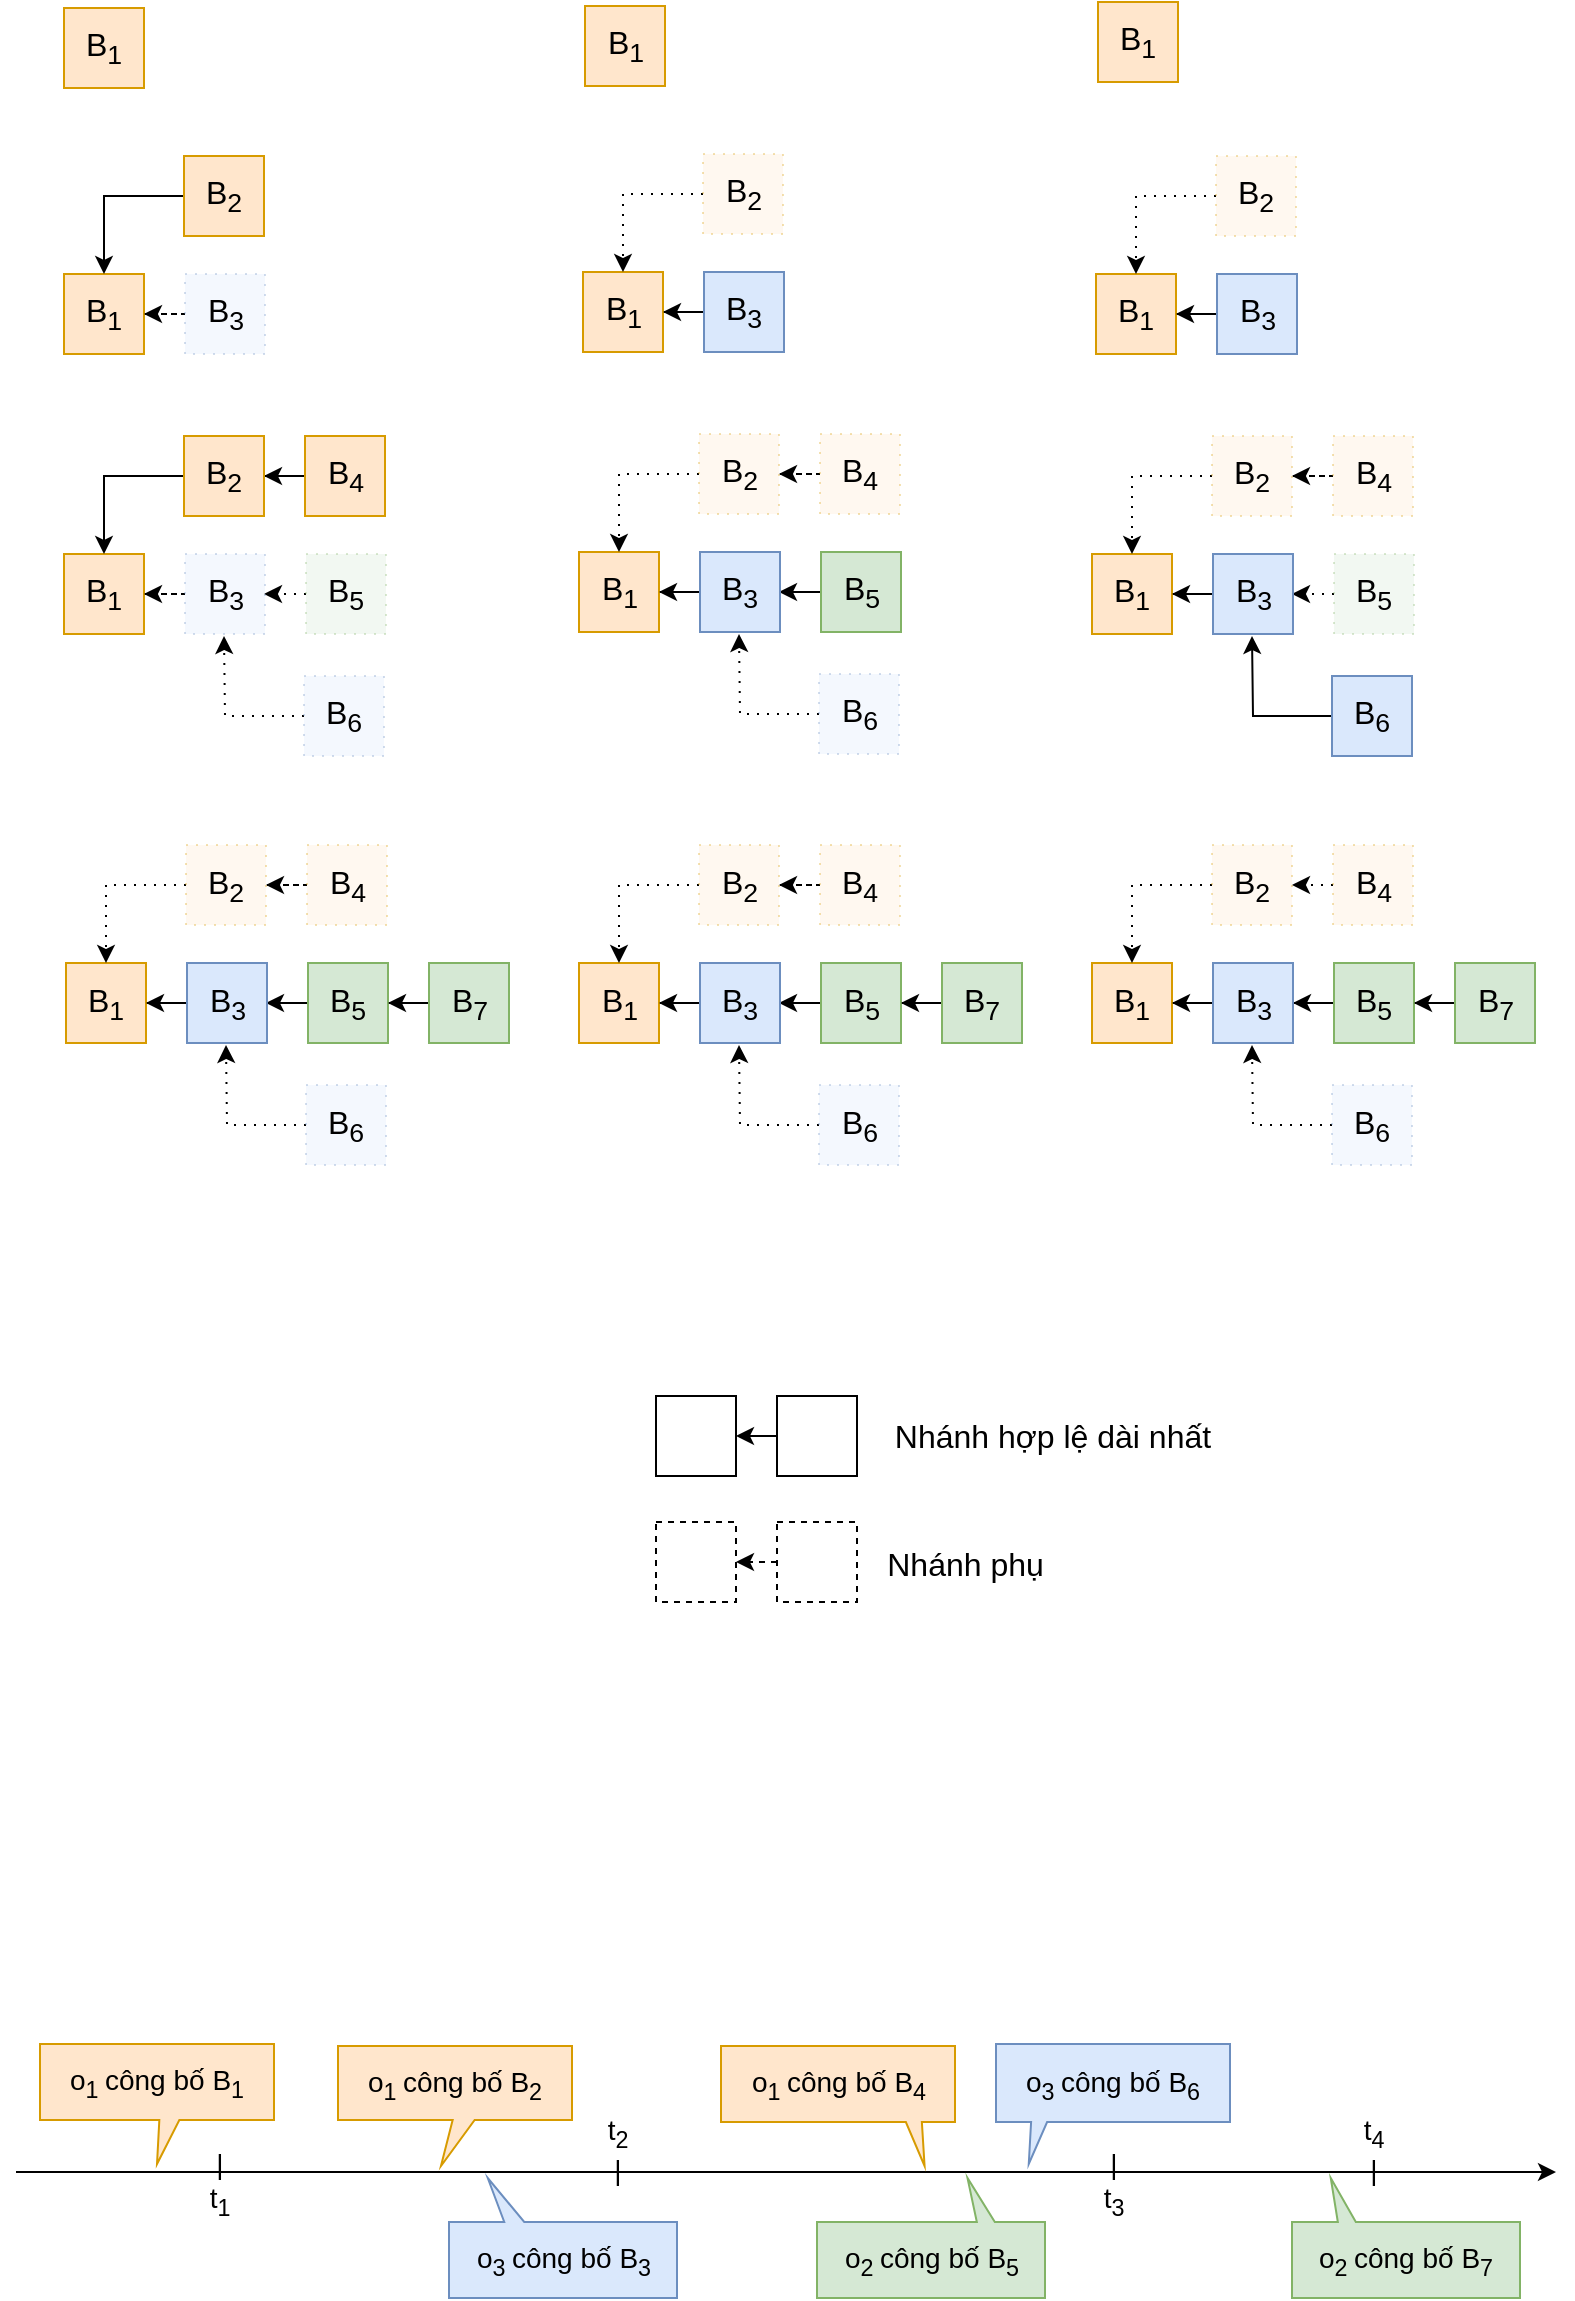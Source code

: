 <mxfile version="10.7.7" type="device"><diagram id="60pgcq1OhIvK2iMoYL3o" name="Page-1"><mxGraphModel dx="1680" dy="1042" grid="1" gridSize="10" guides="1" tooltips="1" connect="1" arrows="1" fold="1" page="1" pageScale="1" pageWidth="850" pageHeight="1100" math="0" shadow="0"><root><mxCell id="0"/><mxCell id="1" parent="0"/><mxCell id="Q00R8BkF4yOuJ2Dg_EBp-98" value="B&lt;sub&gt;1&lt;/sub&gt;" style="rounded=0;whiteSpace=wrap;html=1;fontSize=16;fillColor=#ffe6cc;strokeColor=#d79b00;" parent="1" vertex="1"><mxGeometry x="94" y="118" width="40" height="40" as="geometry"/></mxCell><mxCell id="Q00R8BkF4yOuJ2Dg_EBp-124" value="B&lt;sub&gt;1&lt;/sub&gt;" style="rounded=0;whiteSpace=wrap;html=1;fontSize=16;fillColor=#ffe6cc;strokeColor=#d79b00;" parent="1" vertex="1"><mxGeometry x="354.5" y="117" width="40" height="40" as="geometry"/></mxCell><mxCell id="Q00R8BkF4yOuJ2Dg_EBp-150" value="B&lt;sub&gt;1&lt;/sub&gt;" style="rounded=0;whiteSpace=wrap;html=1;fontSize=16;fillColor=#ffe6cc;strokeColor=#d79b00;" parent="1" vertex="1"><mxGeometry x="611" y="115" width="40" height="40" as="geometry"/></mxCell><mxCell id="Q00R8BkF4yOuJ2Dg_EBp-163" value="B&lt;sub&gt;1&lt;/sub&gt;" style="rounded=0;whiteSpace=wrap;html=1;fontSize=16;fillColor=#ffe6cc;strokeColor=#d79b00;" parent="1" vertex="1"><mxGeometry x="94" y="251" width="40" height="40" as="geometry"/></mxCell><mxCell id="Q00R8BkF4yOuJ2Dg_EBp-164" style="edgeStyle=orthogonalEdgeStyle;rounded=0;orthogonalLoop=1;jettySize=auto;html=1;entryX=0.5;entryY=0;entryDx=0;entryDy=0;fontSize=16;" parent="1" source="Q00R8BkF4yOuJ2Dg_EBp-165" target="Q00R8BkF4yOuJ2Dg_EBp-163" edge="1"><mxGeometry relative="1" as="geometry"/></mxCell><mxCell id="Q00R8BkF4yOuJ2Dg_EBp-165" value="B&lt;sub&gt;2&lt;/sub&gt;" style="rounded=0;whiteSpace=wrap;html=1;fontSize=16;strokeColor=#d79b00;fillColor=#ffe6cc;" parent="1" vertex="1"><mxGeometry x="154" y="192" width="40" height="40" as="geometry"/></mxCell><mxCell id="Q00R8BkF4yOuJ2Dg_EBp-166" style="edgeStyle=orthogonalEdgeStyle;rounded=0;orthogonalLoop=1;jettySize=auto;html=1;entryX=1;entryY=0.5;entryDx=0;entryDy=0;fontSize=16;dashed=1;dashPattern=1 4;" parent="1" source="Q00R8BkF4yOuJ2Dg_EBp-167" target="Q00R8BkF4yOuJ2Dg_EBp-163" edge="1"><mxGeometry relative="1" as="geometry"/></mxCell><mxCell id="Q00R8BkF4yOuJ2Dg_EBp-167" value="B&lt;sub&gt;3&lt;/sub&gt;" style="rounded=0;whiteSpace=wrap;html=1;fontSize=16;dashed=1;fillColor=#dae8fc;strokeColor=#6c8ebf;dashPattern=1 4;glass=0;comic=0;shadow=0;fillOpacity=100;opacity=30;" parent="1" vertex="1"><mxGeometry x="154.5" y="251" width="40" height="40" as="geometry"/></mxCell><mxCell id="Q00R8BkF4yOuJ2Dg_EBp-176" value="B&lt;sub&gt;1&lt;/sub&gt;" style="rounded=0;whiteSpace=wrap;html=1;fontSize=16;strokeColor=#d79b00;fillColor=#ffe6cc;" parent="1" vertex="1"><mxGeometry x="353.5" y="250" width="40" height="40" as="geometry"/></mxCell><mxCell id="Q00R8BkF4yOuJ2Dg_EBp-177" style="edgeStyle=orthogonalEdgeStyle;rounded=0;orthogonalLoop=1;jettySize=auto;html=1;entryX=0.5;entryY=0;entryDx=0;entryDy=0;fontSize=16;dashed=1;dashPattern=1 4;" parent="1" source="Q00R8BkF4yOuJ2Dg_EBp-178" target="Q00R8BkF4yOuJ2Dg_EBp-176" edge="1"><mxGeometry relative="1" as="geometry"/></mxCell><mxCell id="Q00R8BkF4yOuJ2Dg_EBp-178" value="B&lt;sub&gt;2&lt;/sub&gt;" style="rounded=0;whiteSpace=wrap;html=1;fontSize=16;dashed=1;fillColor=#ffe6cc;strokeColor=#d79b00;dashPattern=1 4;opacity=30;" parent="1" vertex="1"><mxGeometry x="413.5" y="191" width="40" height="40" as="geometry"/></mxCell><mxCell id="Q00R8BkF4yOuJ2Dg_EBp-179" style="edgeStyle=orthogonalEdgeStyle;rounded=0;orthogonalLoop=1;jettySize=auto;html=1;entryX=1;entryY=0.5;entryDx=0;entryDy=0;fontSize=16;" parent="1" source="Q00R8BkF4yOuJ2Dg_EBp-180" target="Q00R8BkF4yOuJ2Dg_EBp-176" edge="1"><mxGeometry relative="1" as="geometry"/></mxCell><mxCell id="Q00R8BkF4yOuJ2Dg_EBp-180" value="B&lt;sub&gt;3&lt;/sub&gt;" style="rounded=0;whiteSpace=wrap;html=1;fontSize=16;fillColor=#dae8fc;strokeColor=#6c8ebf;" parent="1" vertex="1"><mxGeometry x="414" y="250" width="40" height="40" as="geometry"/></mxCell><mxCell id="Q00R8BkF4yOuJ2Dg_EBp-189" value="B&lt;sub&gt;1&lt;/sub&gt;" style="rounded=0;whiteSpace=wrap;html=1;fontSize=16;strokeColor=#d79b00;fillColor=#ffe6cc;" parent="1" vertex="1"><mxGeometry x="610" y="251" width="40" height="40" as="geometry"/></mxCell><mxCell id="Q00R8BkF4yOuJ2Dg_EBp-190" style="edgeStyle=orthogonalEdgeStyle;rounded=0;orthogonalLoop=1;jettySize=auto;html=1;entryX=0.5;entryY=0;entryDx=0;entryDy=0;fontSize=16;dashed=1;dashPattern=1 4;" parent="1" source="Q00R8BkF4yOuJ2Dg_EBp-191" target="Q00R8BkF4yOuJ2Dg_EBp-189" edge="1"><mxGeometry relative="1" as="geometry"/></mxCell><mxCell id="Q00R8BkF4yOuJ2Dg_EBp-191" value="B&lt;sub&gt;2&lt;/sub&gt;" style="rounded=0;whiteSpace=wrap;html=1;fontSize=16;dashed=1;strokeColor=#d79b00;fillColor=#ffe6cc;dashPattern=1 4;opacity=30;" parent="1" vertex="1"><mxGeometry x="670" y="192" width="40" height="40" as="geometry"/></mxCell><mxCell id="Q00R8BkF4yOuJ2Dg_EBp-192" style="edgeStyle=orthogonalEdgeStyle;rounded=0;orthogonalLoop=1;jettySize=auto;html=1;entryX=1;entryY=0.5;entryDx=0;entryDy=0;fontSize=16;" parent="1" source="Q00R8BkF4yOuJ2Dg_EBp-193" target="Q00R8BkF4yOuJ2Dg_EBp-189" edge="1"><mxGeometry relative="1" as="geometry"/></mxCell><mxCell id="Q00R8BkF4yOuJ2Dg_EBp-193" value="B&lt;sub&gt;3&lt;/sub&gt;" style="rounded=0;whiteSpace=wrap;html=1;fontSize=16;strokeColor=#6c8ebf;fillColor=#dae8fc;" parent="1" vertex="1"><mxGeometry x="670.5" y="251" width="40" height="40" as="geometry"/></mxCell><mxCell id="Q00R8BkF4yOuJ2Dg_EBp-197" style="edgeStyle=orthogonalEdgeStyle;rounded=0;orthogonalLoop=1;jettySize=auto;html=1;entryX=1;entryY=0.5;entryDx=0;entryDy=0;fontSize=16;" parent="1" source="Q00R8BkF4yOuJ2Dg_EBp-198" target="Q00R8BkF4yOuJ2Dg_EBp-205" edge="1"><mxGeometry relative="1" as="geometry"/></mxCell><mxCell id="Q00R8BkF4yOuJ2Dg_EBp-198" value="B&lt;sub&gt;4&lt;/sub&gt;" style="rounded=0;whiteSpace=wrap;html=1;fontSize=16;strokeColor=#d79b00;fillColor=#ffe6cc;" parent="1" vertex="1"><mxGeometry x="214.5" y="332" width="40" height="40" as="geometry"/></mxCell><mxCell id="Q00R8BkF4yOuJ2Dg_EBp-199" style="edgeStyle=orthogonalEdgeStyle;rounded=0;orthogonalLoop=1;jettySize=auto;html=1;fontSize=16;dashed=1;dashPattern=1 4;" parent="1" source="Q00R8BkF4yOuJ2Dg_EBp-200" edge="1"><mxGeometry relative="1" as="geometry"><mxPoint x="194" y="411" as="targetPoint"/></mxGeometry></mxCell><mxCell id="Q00R8BkF4yOuJ2Dg_EBp-200" value="B&lt;sub&gt;5&lt;/sub&gt;" style="rounded=0;whiteSpace=wrap;html=1;fontSize=16;dashed=1;labelBackgroundColor=none;endArrow=classic;strokeColor=#82b366;fillColor=#d5e8d4;dashPattern=1 4;opacity=30;" parent="1" vertex="1"><mxGeometry x="215" y="391" width="40" height="40" as="geometry"/></mxCell><mxCell id="Q00R8BkF4yOuJ2Dg_EBp-201" style="edgeStyle=orthogonalEdgeStyle;rounded=0;orthogonalLoop=1;jettySize=auto;html=1;fontSize=16;dashed=1;dashPattern=1 4;" parent="1" source="Q00R8BkF4yOuJ2Dg_EBp-202" edge="1"><mxGeometry relative="1" as="geometry"><mxPoint x="174" y="432" as="targetPoint"/></mxGeometry></mxCell><mxCell id="Q00R8BkF4yOuJ2Dg_EBp-202" value="B&lt;sub&gt;6&lt;/sub&gt;" style="rounded=0;whiteSpace=wrap;html=1;fontSize=16;dashed=1;strokeColor=#6c8ebf;fillColor=#dae8fc;dashPattern=1 4;shadow=0;glass=0;opacity=30;" parent="1" vertex="1"><mxGeometry x="214" y="452" width="40" height="40" as="geometry"/></mxCell><mxCell id="Q00R8BkF4yOuJ2Dg_EBp-203" value="B&lt;sub&gt;1&lt;/sub&gt;" style="rounded=0;whiteSpace=wrap;html=1;fontSize=16;strokeColor=#d79b00;fillColor=#ffe6cc;" parent="1" vertex="1"><mxGeometry x="94" y="391" width="40" height="40" as="geometry"/></mxCell><mxCell id="Q00R8BkF4yOuJ2Dg_EBp-204" style="edgeStyle=orthogonalEdgeStyle;rounded=0;orthogonalLoop=1;jettySize=auto;html=1;entryX=0.5;entryY=0;entryDx=0;entryDy=0;fontSize=16;" parent="1" source="Q00R8BkF4yOuJ2Dg_EBp-205" target="Q00R8BkF4yOuJ2Dg_EBp-203" edge="1"><mxGeometry relative="1" as="geometry"/></mxCell><mxCell id="Q00R8BkF4yOuJ2Dg_EBp-205" value="B&lt;sub&gt;2&lt;/sub&gt;" style="rounded=0;whiteSpace=wrap;html=1;fontSize=16;strokeColor=#d79b00;fillColor=#ffe6cc;" parent="1" vertex="1"><mxGeometry x="154" y="332" width="40" height="40" as="geometry"/></mxCell><mxCell id="Q00R8BkF4yOuJ2Dg_EBp-206" style="edgeStyle=orthogonalEdgeStyle;rounded=0;orthogonalLoop=1;jettySize=auto;html=1;entryX=1;entryY=0.5;entryDx=0;entryDy=0;fontSize=16;dashed=1;dashPattern=1 4;" parent="1" source="Q00R8BkF4yOuJ2Dg_EBp-207" target="Q00R8BkF4yOuJ2Dg_EBp-203" edge="1"><mxGeometry relative="1" as="geometry"/></mxCell><mxCell id="Q00R8BkF4yOuJ2Dg_EBp-207" value="B&lt;sub&gt;3&lt;/sub&gt;" style="rounded=0;whiteSpace=wrap;html=1;fontSize=16;dashed=1;strokeColor=#6c8ebf;fillColor=#dae8fc;dashPattern=1 4;shadow=0;glass=0;opacity=30;" parent="1" vertex="1"><mxGeometry x="154.5" y="391" width="40" height="40" as="geometry"/></mxCell><mxCell id="Q00R8BkF4yOuJ2Dg_EBp-360" style="edgeStyle=orthogonalEdgeStyle;rounded=0;orthogonalLoop=1;jettySize=auto;html=1;entryX=1;entryY=0.5;entryDx=0;entryDy=0;dashed=1;fontSize=16;dashPattern=1 4;" parent="1" source="Q00R8BkF4yOuJ2Dg_EBp-211" target="Q00R8BkF4yOuJ2Dg_EBp-218" edge="1"><mxGeometry relative="1" as="geometry"/></mxCell><mxCell id="Q00R8BkF4yOuJ2Dg_EBp-211" value="B&lt;sub&gt;4&lt;/sub&gt;" style="rounded=0;whiteSpace=wrap;html=1;fontSize=16;dashed=1;strokeColor=#d79b00;fillColor=#ffe6cc;dashPattern=1 4;opacity=30;" parent="1" vertex="1"><mxGeometry x="472" y="331" width="40" height="40" as="geometry"/></mxCell><mxCell id="Q00R8BkF4yOuJ2Dg_EBp-212" style="edgeStyle=orthogonalEdgeStyle;rounded=0;orthogonalLoop=1;jettySize=auto;html=1;fontSize=16;" parent="1" source="Q00R8BkF4yOuJ2Dg_EBp-213" edge="1"><mxGeometry relative="1" as="geometry"><mxPoint x="451.5" y="410" as="targetPoint"/></mxGeometry></mxCell><mxCell id="Q00R8BkF4yOuJ2Dg_EBp-213" value="B&lt;sub&gt;5&lt;/sub&gt;" style="rounded=0;whiteSpace=wrap;html=1;fontSize=16;fillColor=#d5e8d4;strokeColor=#82b366;" parent="1" vertex="1"><mxGeometry x="472.5" y="390" width="40" height="40" as="geometry"/></mxCell><mxCell id="Q00R8BkF4yOuJ2Dg_EBp-214" style="edgeStyle=orthogonalEdgeStyle;rounded=0;orthogonalLoop=1;jettySize=auto;html=1;fontSize=16;dashed=1;dashPattern=1 4;" parent="1" source="Q00R8BkF4yOuJ2Dg_EBp-215" edge="1"><mxGeometry relative="1" as="geometry"><mxPoint x="431.5" y="431" as="targetPoint"/></mxGeometry></mxCell><mxCell id="Q00R8BkF4yOuJ2Dg_EBp-215" value="B&lt;sub&gt;6&lt;/sub&gt;" style="rounded=0;whiteSpace=wrap;html=1;fontSize=16;dashed=1;strokeColor=#6c8ebf;fillColor=#dae8fc;dashPattern=1 4;shadow=0;glass=0;opacity=30;" parent="1" vertex="1"><mxGeometry x="471.5" y="451" width="40" height="40" as="geometry"/></mxCell><mxCell id="Q00R8BkF4yOuJ2Dg_EBp-216" value="B&lt;sub&gt;1&lt;/sub&gt;" style="rounded=0;whiteSpace=wrap;html=1;fontSize=16;strokeColor=#d79b00;fillColor=#ffe6cc;" parent="1" vertex="1"><mxGeometry x="351.5" y="390" width="40" height="40" as="geometry"/></mxCell><mxCell id="Q00R8BkF4yOuJ2Dg_EBp-217" style="edgeStyle=orthogonalEdgeStyle;rounded=0;orthogonalLoop=1;jettySize=auto;html=1;entryX=0.5;entryY=0;entryDx=0;entryDy=0;fontSize=16;dashed=1;dashPattern=1 4;" parent="1" source="Q00R8BkF4yOuJ2Dg_EBp-218" target="Q00R8BkF4yOuJ2Dg_EBp-216" edge="1"><mxGeometry relative="1" as="geometry"/></mxCell><mxCell id="Q00R8BkF4yOuJ2Dg_EBp-218" value="B&lt;sub&gt;2&lt;/sub&gt;" style="rounded=0;whiteSpace=wrap;html=1;fontSize=16;dashed=1;strokeColor=#d79b00;fillColor=#ffe6cc;dashPattern=1 4;opacity=30;" parent="1" vertex="1"><mxGeometry x="411.5" y="331" width="40" height="40" as="geometry"/></mxCell><mxCell id="Q00R8BkF4yOuJ2Dg_EBp-219" style="edgeStyle=orthogonalEdgeStyle;rounded=0;orthogonalLoop=1;jettySize=auto;html=1;entryX=1;entryY=0.5;entryDx=0;entryDy=0;fontSize=16;" parent="1" source="Q00R8BkF4yOuJ2Dg_EBp-220" target="Q00R8BkF4yOuJ2Dg_EBp-216" edge="1"><mxGeometry relative="1" as="geometry"/></mxCell><mxCell id="Q00R8BkF4yOuJ2Dg_EBp-220" value="B&lt;sub&gt;3&lt;/sub&gt;" style="rounded=0;whiteSpace=wrap;html=1;fontSize=16;strokeColor=#6c8ebf;fillColor=#dae8fc;" parent="1" vertex="1"><mxGeometry x="412" y="390" width="40" height="40" as="geometry"/></mxCell><mxCell id="Q00R8BkF4yOuJ2Dg_EBp-223" style="edgeStyle=orthogonalEdgeStyle;rounded=0;orthogonalLoop=1;jettySize=auto;html=1;entryX=1;entryY=0.5;entryDx=0;entryDy=0;fontSize=16;dashed=1;dashPattern=1 4;" parent="1" source="Q00R8BkF4yOuJ2Dg_EBp-224" target="Q00R8BkF4yOuJ2Dg_EBp-231" edge="1"><mxGeometry relative="1" as="geometry"/></mxCell><mxCell id="Q00R8BkF4yOuJ2Dg_EBp-224" value="B&lt;sub&gt;4&lt;/sub&gt;" style="rounded=0;whiteSpace=wrap;html=1;fontSize=16;strokeColor=#d79b00;fillColor=#ffe6cc;dashed=1;dashPattern=1 4;opacity=30;" parent="1" vertex="1"><mxGeometry x="728.5" y="332" width="40" height="40" as="geometry"/></mxCell><mxCell id="Q00R8BkF4yOuJ2Dg_EBp-225" style="edgeStyle=orthogonalEdgeStyle;rounded=0;orthogonalLoop=1;jettySize=auto;html=1;fontSize=16;dashed=1;dashPattern=1 4;" parent="1" source="Q00R8BkF4yOuJ2Dg_EBp-226" edge="1"><mxGeometry relative="1" as="geometry"><mxPoint x="708" y="411" as="targetPoint"/></mxGeometry></mxCell><mxCell id="Q00R8BkF4yOuJ2Dg_EBp-226" value="B&lt;sub&gt;5&lt;/sub&gt;" style="rounded=0;whiteSpace=wrap;html=1;fontSize=16;dashed=1;labelBackgroundColor=none;endArrow=classic;strokeColor=#82b366;fillColor=#d5e8d4;dashPattern=1 4;opacity=30;" parent="1" vertex="1"><mxGeometry x="729" y="391" width="40" height="40" as="geometry"/></mxCell><mxCell id="Q00R8BkF4yOuJ2Dg_EBp-227" style="edgeStyle=orthogonalEdgeStyle;rounded=0;orthogonalLoop=1;jettySize=auto;html=1;fontSize=16;" parent="1" source="Q00R8BkF4yOuJ2Dg_EBp-228" edge="1"><mxGeometry relative="1" as="geometry"><mxPoint x="688" y="432" as="targetPoint"/></mxGeometry></mxCell><mxCell id="Q00R8BkF4yOuJ2Dg_EBp-228" value="B&lt;sub&gt;6&lt;/sub&gt;" style="rounded=0;whiteSpace=wrap;html=1;fontSize=16;strokeColor=#6c8ebf;fillColor=#dae8fc;" parent="1" vertex="1"><mxGeometry x="728" y="452" width="40" height="40" as="geometry"/></mxCell><mxCell id="Q00R8BkF4yOuJ2Dg_EBp-229" value="B&lt;sub&gt;1&lt;/sub&gt;" style="rounded=0;whiteSpace=wrap;html=1;fontSize=16;strokeColor=#d79b00;fillColor=#ffe6cc;" parent="1" vertex="1"><mxGeometry x="608" y="391" width="40" height="40" as="geometry"/></mxCell><mxCell id="Q00R8BkF4yOuJ2Dg_EBp-230" style="edgeStyle=orthogonalEdgeStyle;rounded=0;orthogonalLoop=1;jettySize=auto;html=1;entryX=0.5;entryY=0;entryDx=0;entryDy=0;fontSize=16;dashed=1;dashPattern=1 4;" parent="1" source="Q00R8BkF4yOuJ2Dg_EBp-231" target="Q00R8BkF4yOuJ2Dg_EBp-229" edge="1"><mxGeometry relative="1" as="geometry"/></mxCell><mxCell id="Q00R8BkF4yOuJ2Dg_EBp-231" value="B&lt;sub&gt;2&lt;/sub&gt;" style="rounded=0;whiteSpace=wrap;html=1;fontSize=16;dashed=1;strokeColor=#d79b00;fillColor=#ffe6cc;dashPattern=1 4;opacity=30;" parent="1" vertex="1"><mxGeometry x="668" y="332" width="40" height="40" as="geometry"/></mxCell><mxCell id="Q00R8BkF4yOuJ2Dg_EBp-232" style="edgeStyle=orthogonalEdgeStyle;rounded=0;orthogonalLoop=1;jettySize=auto;html=1;entryX=1;entryY=0.5;entryDx=0;entryDy=0;fontSize=16;" parent="1" source="Q00R8BkF4yOuJ2Dg_EBp-233" target="Q00R8BkF4yOuJ2Dg_EBp-229" edge="1"><mxGeometry relative="1" as="geometry"/></mxCell><mxCell id="Q00R8BkF4yOuJ2Dg_EBp-233" value="B&lt;sub&gt;3&lt;/sub&gt;" style="rounded=0;whiteSpace=wrap;html=1;fontSize=16;strokeColor=#6c8ebf;fillColor=#dae8fc;" parent="1" vertex="1"><mxGeometry x="668.5" y="391" width="40" height="40" as="geometry"/></mxCell><mxCell id="Q00R8BkF4yOuJ2Dg_EBp-236" style="edgeStyle=orthogonalEdgeStyle;rounded=0;orthogonalLoop=1;jettySize=auto;html=1;entryX=1;entryY=0.5;entryDx=0;entryDy=0;fontSize=16;dashed=1;dashPattern=1 4;" parent="1" source="Q00R8BkF4yOuJ2Dg_EBp-237" target="Q00R8BkF4yOuJ2Dg_EBp-244" edge="1"><mxGeometry relative="1" as="geometry"/></mxCell><mxCell id="Q00R8BkF4yOuJ2Dg_EBp-237" value="B&lt;sub&gt;4&lt;/sub&gt;" style="rounded=0;whiteSpace=wrap;html=1;fontSize=16;dashed=1;strokeColor=#d79b00;fillColor=#ffe6cc;dashPattern=1 4;opacity=30;" parent="1" vertex="1"><mxGeometry x="215.5" y="536.5" width="40" height="40" as="geometry"/></mxCell><mxCell id="Q00R8BkF4yOuJ2Dg_EBp-238" style="edgeStyle=orthogonalEdgeStyle;rounded=0;orthogonalLoop=1;jettySize=auto;html=1;fontSize=16;" parent="1" source="Q00R8BkF4yOuJ2Dg_EBp-239" edge="1"><mxGeometry relative="1" as="geometry"><mxPoint x="195" y="615.5" as="targetPoint"/></mxGeometry></mxCell><mxCell id="Q00R8BkF4yOuJ2Dg_EBp-239" value="B&lt;sub&gt;5&lt;/sub&gt;" style="rounded=0;whiteSpace=wrap;html=1;fontSize=16;strokeColor=#82b366;fillColor=#d5e8d4;" parent="1" vertex="1"><mxGeometry x="216" y="595.5" width="40" height="40" as="geometry"/></mxCell><mxCell id="Q00R8BkF4yOuJ2Dg_EBp-240" style="edgeStyle=orthogonalEdgeStyle;rounded=0;orthogonalLoop=1;jettySize=auto;html=1;fontSize=16;dashed=1;dashPattern=1 4;" parent="1" source="Q00R8BkF4yOuJ2Dg_EBp-241" edge="1"><mxGeometry relative="1" as="geometry"><mxPoint x="175" y="636.5" as="targetPoint"/></mxGeometry></mxCell><mxCell id="Q00R8BkF4yOuJ2Dg_EBp-241" value="B&lt;sub&gt;6&lt;/sub&gt;" style="rounded=0;whiteSpace=wrap;html=1;fontSize=16;dashed=1;strokeColor=#6c8ebf;fillColor=#dae8fc;dashPattern=1 4;shadow=0;glass=0;opacity=30;" parent="1" vertex="1"><mxGeometry x="215" y="656.5" width="40" height="40" as="geometry"/></mxCell><mxCell id="Q00R8BkF4yOuJ2Dg_EBp-242" value="B&lt;sub&gt;1&lt;/sub&gt;" style="rounded=0;whiteSpace=wrap;html=1;fontSize=16;strokeColor=#d79b00;fillColor=#ffe6cc;" parent="1" vertex="1"><mxGeometry x="95" y="595.5" width="40" height="40" as="geometry"/></mxCell><mxCell id="Q00R8BkF4yOuJ2Dg_EBp-243" style="edgeStyle=orthogonalEdgeStyle;rounded=0;orthogonalLoop=1;jettySize=auto;html=1;entryX=0.5;entryY=0;entryDx=0;entryDy=0;fontSize=16;dashed=1;dashPattern=1 4;" parent="1" source="Q00R8BkF4yOuJ2Dg_EBp-244" target="Q00R8BkF4yOuJ2Dg_EBp-242" edge="1"><mxGeometry relative="1" as="geometry"/></mxCell><mxCell id="Q00R8BkF4yOuJ2Dg_EBp-244" value="B&lt;sub&gt;2&lt;/sub&gt;" style="rounded=0;whiteSpace=wrap;html=1;fontSize=16;dashed=1;strokeColor=#d79b00;fillColor=#ffe6cc;dashPattern=1 4;opacity=30;" parent="1" vertex="1"><mxGeometry x="155" y="536.5" width="40" height="40" as="geometry"/></mxCell><mxCell id="Q00R8BkF4yOuJ2Dg_EBp-245" style="edgeStyle=orthogonalEdgeStyle;rounded=0;orthogonalLoop=1;jettySize=auto;html=1;entryX=1;entryY=0.5;entryDx=0;entryDy=0;fontSize=16;" parent="1" source="Q00R8BkF4yOuJ2Dg_EBp-246" target="Q00R8BkF4yOuJ2Dg_EBp-242" edge="1"><mxGeometry relative="1" as="geometry"/></mxCell><mxCell id="Q00R8BkF4yOuJ2Dg_EBp-246" value="B&lt;sub&gt;3&lt;/sub&gt;" style="rounded=0;whiteSpace=wrap;html=1;fontSize=16;strokeColor=#6c8ebf;fillColor=#dae8fc;" parent="1" vertex="1"><mxGeometry x="155.5" y="595.5" width="40" height="40" as="geometry"/></mxCell><mxCell id="Q00R8BkF4yOuJ2Dg_EBp-247" style="edgeStyle=orthogonalEdgeStyle;rounded=0;orthogonalLoop=1;jettySize=auto;html=1;entryX=1;entryY=0.5;entryDx=0;entryDy=0;fontSize=16;" parent="1" source="Q00R8BkF4yOuJ2Dg_EBp-248" target="Q00R8BkF4yOuJ2Dg_EBp-239" edge="1"><mxGeometry relative="1" as="geometry"/></mxCell><mxCell id="Q00R8BkF4yOuJ2Dg_EBp-248" value="B&lt;sub&gt;7&lt;/sub&gt;" style="rounded=0;whiteSpace=wrap;html=1;fontSize=16;strokeColor=#82b366;fillColor=#d5e8d4;" parent="1" vertex="1"><mxGeometry x="276.5" y="595.5" width="40" height="40" as="geometry"/></mxCell><mxCell id="Q00R8BkF4yOuJ2Dg_EBp-249" style="edgeStyle=orthogonalEdgeStyle;rounded=0;orthogonalLoop=1;jettySize=auto;html=1;entryX=1;entryY=0.5;entryDx=0;entryDy=0;fontSize=16;dashed=1;dashPattern=1 4;" parent="1" source="Q00R8BkF4yOuJ2Dg_EBp-250" target="Q00R8BkF4yOuJ2Dg_EBp-257" edge="1"><mxGeometry relative="1" as="geometry"/></mxCell><mxCell id="Q00R8BkF4yOuJ2Dg_EBp-250" value="B&lt;sub&gt;4&lt;/sub&gt;" style="rounded=0;whiteSpace=wrap;html=1;fontSize=16;dashed=1;strokeColor=#d79b00;fillColor=#ffe6cc;dashPattern=1 4;opacity=30;" parent="1" vertex="1"><mxGeometry x="472" y="536.5" width="40" height="40" as="geometry"/></mxCell><mxCell id="Q00R8BkF4yOuJ2Dg_EBp-251" style="edgeStyle=orthogonalEdgeStyle;rounded=0;orthogonalLoop=1;jettySize=auto;html=1;fontSize=16;" parent="1" source="Q00R8BkF4yOuJ2Dg_EBp-252" edge="1"><mxGeometry relative="1" as="geometry"><mxPoint x="451.5" y="615.5" as="targetPoint"/></mxGeometry></mxCell><mxCell id="Q00R8BkF4yOuJ2Dg_EBp-252" value="B&lt;sub&gt;5&lt;/sub&gt;" style="rounded=0;whiteSpace=wrap;html=1;fontSize=16;strokeColor=#82b366;fillColor=#d5e8d4;" parent="1" vertex="1"><mxGeometry x="472.5" y="595.5" width="40" height="40" as="geometry"/></mxCell><mxCell id="Q00R8BkF4yOuJ2Dg_EBp-253" style="edgeStyle=orthogonalEdgeStyle;rounded=0;orthogonalLoop=1;jettySize=auto;html=1;fontSize=16;dashed=1;dashPattern=1 4;" parent="1" source="Q00R8BkF4yOuJ2Dg_EBp-254" edge="1"><mxGeometry relative="1" as="geometry"><mxPoint x="431.5" y="636.5" as="targetPoint"/></mxGeometry></mxCell><mxCell id="Q00R8BkF4yOuJ2Dg_EBp-254" value="B&lt;sub&gt;6&lt;/sub&gt;" style="rounded=0;whiteSpace=wrap;html=1;fontSize=16;dashed=1;strokeColor=#6c8ebf;fillColor=#dae8fc;dashPattern=1 4;shadow=0;glass=0;opacity=30;" parent="1" vertex="1"><mxGeometry x="471.5" y="656.5" width="40" height="40" as="geometry"/></mxCell><mxCell id="Q00R8BkF4yOuJ2Dg_EBp-255" value="B&lt;sub&gt;1&lt;/sub&gt;" style="rounded=0;whiteSpace=wrap;html=1;fontSize=16;strokeColor=#d79b00;fillColor=#ffe6cc;" parent="1" vertex="1"><mxGeometry x="351.5" y="595.5" width="40" height="40" as="geometry"/></mxCell><mxCell id="Q00R8BkF4yOuJ2Dg_EBp-256" style="edgeStyle=orthogonalEdgeStyle;rounded=0;orthogonalLoop=1;jettySize=auto;html=1;entryX=0.5;entryY=0;entryDx=0;entryDy=0;fontSize=16;dashed=1;dashPattern=1 4;" parent="1" source="Q00R8BkF4yOuJ2Dg_EBp-257" target="Q00R8BkF4yOuJ2Dg_EBp-255" edge="1"><mxGeometry relative="1" as="geometry"/></mxCell><mxCell id="Q00R8BkF4yOuJ2Dg_EBp-257" value="B&lt;sub&gt;2&lt;/sub&gt;" style="rounded=0;whiteSpace=wrap;html=1;fontSize=16;dashed=1;strokeColor=#d79b00;fillColor=#ffe6cc;dashPattern=1 4;opacity=30;" parent="1" vertex="1"><mxGeometry x="411.5" y="536.5" width="40" height="40" as="geometry"/></mxCell><mxCell id="Q00R8BkF4yOuJ2Dg_EBp-258" style="edgeStyle=orthogonalEdgeStyle;rounded=0;orthogonalLoop=1;jettySize=auto;html=1;entryX=1;entryY=0.5;entryDx=0;entryDy=0;fontSize=16;" parent="1" source="Q00R8BkF4yOuJ2Dg_EBp-259" target="Q00R8BkF4yOuJ2Dg_EBp-255" edge="1"><mxGeometry relative="1" as="geometry"/></mxCell><mxCell id="Q00R8BkF4yOuJ2Dg_EBp-259" value="B&lt;sub&gt;3&lt;/sub&gt;" style="rounded=0;whiteSpace=wrap;html=1;fontSize=16;strokeColor=#6c8ebf;fillColor=#dae8fc;" parent="1" vertex="1"><mxGeometry x="412" y="595.5" width="40" height="40" as="geometry"/></mxCell><mxCell id="Q00R8BkF4yOuJ2Dg_EBp-260" style="edgeStyle=orthogonalEdgeStyle;rounded=0;orthogonalLoop=1;jettySize=auto;html=1;entryX=1;entryY=0.5;entryDx=0;entryDy=0;fontSize=16;" parent="1" source="Q00R8BkF4yOuJ2Dg_EBp-261" target="Q00R8BkF4yOuJ2Dg_EBp-252" edge="1"><mxGeometry relative="1" as="geometry"/></mxCell><mxCell id="Q00R8BkF4yOuJ2Dg_EBp-261" value="B&lt;sub&gt;7&lt;/sub&gt;" style="rounded=0;whiteSpace=wrap;html=1;fontSize=16;strokeColor=#82b366;fillColor=#d5e8d4;" parent="1" vertex="1"><mxGeometry x="533" y="595.5" width="40" height="40" as="geometry"/></mxCell><mxCell id="Q00R8BkF4yOuJ2Dg_EBp-275" style="edgeStyle=orthogonalEdgeStyle;rounded=0;orthogonalLoop=1;jettySize=auto;html=1;exitX=0;exitY=0.5;exitDx=0;exitDy=0;fontSize=16;entryX=1;entryY=0.5;entryDx=0;entryDy=0;dashed=1;dashPattern=1 4;" parent="1" source="Q00R8BkF4yOuJ2Dg_EBp-263" target="Q00R8BkF4yOuJ2Dg_EBp-270" edge="1"><mxGeometry relative="1" as="geometry"><mxPoint x="709.647" y="555.941" as="targetPoint"/></mxGeometry></mxCell><mxCell id="Q00R8BkF4yOuJ2Dg_EBp-263" value="B&lt;sub&gt;4&lt;/sub&gt;" style="rounded=0;whiteSpace=wrap;html=1;fontSize=16;dashed=1;strokeColor=#d79b00;fillColor=#ffe6cc;dashPattern=1 4;opacity=30;" parent="1" vertex="1"><mxGeometry x="728.5" y="536.5" width="40" height="40" as="geometry"/></mxCell><mxCell id="Q00R8BkF4yOuJ2Dg_EBp-277" style="edgeStyle=orthogonalEdgeStyle;rounded=0;orthogonalLoop=1;jettySize=auto;html=1;fontSize=16;" parent="1" source="Q00R8BkF4yOuJ2Dg_EBp-265" target="Q00R8BkF4yOuJ2Dg_EBp-272" edge="1"><mxGeometry relative="1" as="geometry"/></mxCell><mxCell id="Q00R8BkF4yOuJ2Dg_EBp-265" value="B&lt;sub&gt;5&lt;/sub&gt;" style="rounded=0;whiteSpace=wrap;html=1;fontSize=16;strokeColor=#82b366;fillColor=#d5e8d4;" parent="1" vertex="1"><mxGeometry x="729" y="595.5" width="40" height="40" as="geometry"/></mxCell><mxCell id="Q00R8BkF4yOuJ2Dg_EBp-266" style="edgeStyle=orthogonalEdgeStyle;rounded=0;orthogonalLoop=1;jettySize=auto;html=1;fontSize=16;dashed=1;dashPattern=1 4;" parent="1" source="Q00R8BkF4yOuJ2Dg_EBp-267" edge="1"><mxGeometry relative="1" as="geometry"><mxPoint x="688" y="636.5" as="targetPoint"/></mxGeometry></mxCell><mxCell id="Q00R8BkF4yOuJ2Dg_EBp-267" value="B&lt;sub&gt;6&lt;/sub&gt;" style="rounded=0;whiteSpace=wrap;html=1;fontSize=16;dashed=1;strokeColor=#6c8ebf;fillColor=#dae8fc;dashPattern=1 4;shadow=0;glass=0;opacity=30;" parent="1" vertex="1"><mxGeometry x="728" y="656.5" width="40" height="40" as="geometry"/></mxCell><mxCell id="Q00R8BkF4yOuJ2Dg_EBp-268" value="B&lt;sub&gt;1&lt;/sub&gt;" style="rounded=0;whiteSpace=wrap;html=1;fontSize=16;strokeColor=#d79b00;fillColor=#ffe6cc;" parent="1" vertex="1"><mxGeometry x="608" y="595.5" width="40" height="40" as="geometry"/></mxCell><mxCell id="Q00R8BkF4yOuJ2Dg_EBp-269" style="edgeStyle=orthogonalEdgeStyle;rounded=0;orthogonalLoop=1;jettySize=auto;html=1;entryX=0.5;entryY=0;entryDx=0;entryDy=0;fontSize=16;dashed=1;dashPattern=1 4;" parent="1" source="Q00R8BkF4yOuJ2Dg_EBp-270" target="Q00R8BkF4yOuJ2Dg_EBp-268" edge="1"><mxGeometry relative="1" as="geometry"/></mxCell><mxCell id="Q00R8BkF4yOuJ2Dg_EBp-270" value="B&lt;sub&gt;2&lt;/sub&gt;" style="rounded=0;whiteSpace=wrap;html=1;fontSize=16;dashed=1;strokeColor=#d79b00;fillColor=#ffe6cc;dashPattern=1 4;opacity=30;" parent="1" vertex="1"><mxGeometry x="668" y="536.5" width="40" height="40" as="geometry"/></mxCell><mxCell id="Q00R8BkF4yOuJ2Dg_EBp-271" style="edgeStyle=orthogonalEdgeStyle;rounded=0;orthogonalLoop=1;jettySize=auto;html=1;entryX=1;entryY=0.5;entryDx=0;entryDy=0;fontSize=16;endSize=6;" parent="1" source="Q00R8BkF4yOuJ2Dg_EBp-272" target="Q00R8BkF4yOuJ2Dg_EBp-268" edge="1"><mxGeometry relative="1" as="geometry"/></mxCell><mxCell id="Q00R8BkF4yOuJ2Dg_EBp-272" value="B&lt;sub&gt;3&lt;/sub&gt;" style="rounded=0;whiteSpace=wrap;html=1;fontSize=16;strokeColor=#6c8ebf;fillColor=#dae8fc;" parent="1" vertex="1"><mxGeometry x="668.5" y="595.5" width="40" height="40" as="geometry"/></mxCell><mxCell id="Q00R8BkF4yOuJ2Dg_EBp-279" style="edgeStyle=orthogonalEdgeStyle;rounded=0;orthogonalLoop=1;jettySize=auto;html=1;fontSize=16;" parent="1" source="Q00R8BkF4yOuJ2Dg_EBp-274" target="Q00R8BkF4yOuJ2Dg_EBp-265" edge="1"><mxGeometry relative="1" as="geometry"/></mxCell><mxCell id="Q00R8BkF4yOuJ2Dg_EBp-274" value="B&lt;sub&gt;7&lt;/sub&gt;" style="rounded=0;whiteSpace=wrap;html=1;fontSize=16;strokeColor=#82b366;fillColor=#d5e8d4;" parent="1" vertex="1"><mxGeometry x="789.5" y="595.5" width="40" height="40" as="geometry"/></mxCell><mxCell id="Q00R8BkF4yOuJ2Dg_EBp-398" style="edgeStyle=orthogonalEdgeStyle;rounded=0;orthogonalLoop=1;jettySize=auto;html=1;exitX=0;exitY=0.5;exitDx=0;exitDy=0;fontSize=16;entryX=1;entryY=0.5;entryDx=0;entryDy=0;dashed=1;" parent="1" source="Q00R8BkF4yOuJ2Dg_EBp-399" target="Q00R8BkF4yOuJ2Dg_EBp-400" edge="1"><mxGeometry relative="1" as="geometry"><mxPoint x="431.647" y="894.441" as="targetPoint"/></mxGeometry></mxCell><mxCell id="Q00R8BkF4yOuJ2Dg_EBp-399" value="" style="rounded=0;whiteSpace=wrap;html=1;fontSize=16;dashed=1;labelBackgroundColor=#ffffff;endArrow=classic;" parent="1" vertex="1"><mxGeometry x="450.5" y="875" width="40" height="40" as="geometry"/></mxCell><mxCell id="Q00R8BkF4yOuJ2Dg_EBp-400" value="" style="rounded=0;whiteSpace=wrap;html=1;fontSize=16;dashed=1;labelBackgroundColor=#ffffff;endArrow=classic;" parent="1" vertex="1"><mxGeometry x="390" y="875" width="40" height="40" as="geometry"/></mxCell><mxCell id="Q00R8BkF4yOuJ2Dg_EBp-401" style="edgeStyle=orthogonalEdgeStyle;rounded=0;orthogonalLoop=1;jettySize=auto;html=1;exitX=0;exitY=0.5;exitDx=0;exitDy=0;fontSize=16;entryX=1;entryY=0.5;entryDx=0;entryDy=0;" parent="1" source="Q00R8BkF4yOuJ2Dg_EBp-402" target="Q00R8BkF4yOuJ2Dg_EBp-403" edge="1"><mxGeometry relative="1" as="geometry"><mxPoint x="431.647" y="831.441" as="targetPoint"/></mxGeometry></mxCell><mxCell id="Q00R8BkF4yOuJ2Dg_EBp-402" value="" style="rounded=0;whiteSpace=wrap;html=1;fontSize=16;labelBackgroundColor=#ffffff;endArrow=classic;" parent="1" vertex="1"><mxGeometry x="450.5" y="812" width="40" height="40" as="geometry"/></mxCell><mxCell id="Q00R8BkF4yOuJ2Dg_EBp-403" value="" style="rounded=0;whiteSpace=wrap;html=1;fontSize=16;labelBackgroundColor=#ffffff;endArrow=classic;" parent="1" vertex="1"><mxGeometry x="390" y="812" width="40" height="40" as="geometry"/></mxCell><mxCell id="Q00R8BkF4yOuJ2Dg_EBp-407" value="Nhánh phụ&amp;nbsp;" style="text;html=1;strokeColor=none;fillColor=none;align=center;verticalAlign=middle;whiteSpace=wrap;rounded=0;fontSize=16;" parent="1" vertex="1"><mxGeometry x="495" y="885.5" width="104" height="20" as="geometry"/></mxCell><mxCell id="Q00R8BkF4yOuJ2Dg_EBp-408" value="Nhánh hợp lệ dài nhất" style="text;html=1;strokeColor=none;fillColor=none;align=center;verticalAlign=middle;whiteSpace=wrap;rounded=0;fontSize=16;" parent="1" vertex="1"><mxGeometry x="501" y="822" width="175" height="20" as="geometry"/></mxCell><mxCell id="o7Haj9Nr7ce0zIRYGxQJ-1" value="" style="endArrow=classic;html=1;fontSize=16;" edge="1" parent="1"><mxGeometry width="50" height="50" relative="1" as="geometry"><mxPoint x="70" y="1200" as="sourcePoint"/><mxPoint x="840" y="1200" as="targetPoint"/></mxGeometry></mxCell><mxCell id="o7Haj9Nr7ce0zIRYGxQJ-9" value="&lt;span&gt;o&lt;/span&gt;&lt;sub&gt;1&amp;nbsp;&lt;/sub&gt;&lt;span&gt;công bố B&lt;/span&gt;&lt;sub&gt;1&lt;/sub&gt;" style="shape=callout;whiteSpace=wrap;html=1;perimeter=calloutPerimeter;fontSize=14;size=22;position=0.51;base=10;fillColor=#ffe6cc;strokeColor=#d79b00;" vertex="1" parent="1"><mxGeometry x="82" y="1136" width="117" height="60" as="geometry"/></mxCell><mxCell id="o7Haj9Nr7ce0zIRYGxQJ-10" value="&lt;span&gt;o&lt;/span&gt;&lt;sub&gt;1&amp;nbsp;&lt;/sub&gt;&lt;span&gt;công bố B&lt;/span&gt;&lt;sub&gt;2&lt;/sub&gt;" style="shape=callout;whiteSpace=wrap;html=1;perimeter=calloutPerimeter;fontSize=14;size=23;position=0.49;base=11;position2=0.44;fillColor=#ffe6cc;strokeColor=#d79b00;" vertex="1" parent="1"><mxGeometry x="231" y="1137" width="117" height="60" as="geometry"/></mxCell><mxCell id="o7Haj9Nr7ce0zIRYGxQJ-11" value="&lt;span&gt;o&lt;/span&gt;&lt;sub&gt;3&amp;nbsp;&lt;/sub&gt;&lt;span&gt;công bố B&lt;/span&gt;&lt;sub&gt;3&lt;/sub&gt;" style="shape=callout;whiteSpace=wrap;html=1;perimeter=calloutPerimeter;fontSize=14;size=22;position=0.67;position2=0.83;base=10;direction=west;fillColor=#dae8fc;strokeColor=#6c8ebf;" vertex="1" parent="1"><mxGeometry x="286.5" y="1203" width="114" height="60" as="geometry"/></mxCell><mxCell id="o7Haj9Nr7ce0zIRYGxQJ-12" value="&lt;span&gt;o&lt;/span&gt;&lt;sub&gt;1&amp;nbsp;&lt;/sub&gt;&lt;span&gt;công bố B&lt;/span&gt;&lt;sub&gt;4&lt;/sub&gt;" style="shape=callout;whiteSpace=wrap;html=1;perimeter=calloutPerimeter;fontSize=14;size=22;position=0.79;base=8;position2=0.87;fillColor=#ffe6cc;strokeColor=#d79b00;" vertex="1" parent="1"><mxGeometry x="422.5" y="1137" width="117" height="60" as="geometry"/></mxCell><mxCell id="o7Haj9Nr7ce0zIRYGxQJ-14" value="&lt;span&gt;o&lt;/span&gt;&lt;sub&gt;3&amp;nbsp;&lt;/sub&gt;&lt;span&gt;công bố B&lt;/span&gt;&lt;sub&gt;6&lt;/sub&gt;" style="shape=callout;whiteSpace=wrap;html=1;perimeter=calloutPerimeter;fontSize=14;size=21;position=0.15;base=8;position2=0.14;fillColor=#dae8fc;strokeColor=#6c8ebf;" vertex="1" parent="1"><mxGeometry x="560" y="1136" width="117" height="60" as="geometry"/></mxCell><mxCell id="o7Haj9Nr7ce0zIRYGxQJ-15" value="&lt;span&gt;o&lt;/span&gt;&lt;sub&gt;2&amp;nbsp;&lt;/sub&gt;&lt;span&gt;công bố B&lt;/span&gt;&lt;sub&gt;5&lt;/sub&gt;" style="shape=callout;whiteSpace=wrap;html=1;perimeter=calloutPerimeter;fontSize=14;size=22;position=0.22;position2=0.34;base=9;direction=west;fillColor=#d5e8d4;strokeColor=#82b366;" vertex="1" parent="1"><mxGeometry x="470.5" y="1203" width="114" height="60" as="geometry"/></mxCell><mxCell id="o7Haj9Nr7ce0zIRYGxQJ-17" value="&lt;span&gt;o&lt;/span&gt;&lt;sub&gt;2&amp;nbsp;&lt;/sub&gt;&lt;span&gt;công bố B&lt;/span&gt;&lt;sub&gt;7&lt;/sub&gt;" style="shape=callout;whiteSpace=wrap;html=1;perimeter=calloutPerimeter;fontSize=14;size=22;position=0.72;position2=0.83;base=9;direction=west;fillColor=#d5e8d4;strokeColor=#82b366;" vertex="1" parent="1"><mxGeometry x="708" y="1203" width="114" height="60" as="geometry"/></mxCell><mxCell id="o7Haj9Nr7ce0zIRYGxQJ-20" value="|&lt;br&gt;t&lt;sub&gt;1&lt;/sub&gt;" style="text;html=1;strokeColor=none;fillColor=none;align=center;verticalAlign=middle;whiteSpace=wrap;rounded=0;fontSize=14;" vertex="1" parent="1"><mxGeometry x="152" y="1196" width="40" height="20" as="geometry"/></mxCell><mxCell id="o7Haj9Nr7ce0zIRYGxQJ-26" value="t&lt;sub&gt;2&lt;br&gt;&lt;/sub&gt;|&lt;sub&gt;&lt;br&gt;&lt;/sub&gt;" style="text;html=1;strokeColor=none;fillColor=none;align=center;verticalAlign=middle;whiteSpace=wrap;rounded=0;fontSize=14;direction=south;" vertex="1" parent="1"><mxGeometry x="361" y="1170" width="20" height="40" as="geometry"/></mxCell><mxCell id="o7Haj9Nr7ce0zIRYGxQJ-27" value="t&lt;sub&gt;4&lt;br&gt;&lt;/sub&gt;|&lt;sub&gt;&lt;br&gt;&lt;/sub&gt;" style="text;html=1;strokeColor=none;fillColor=none;align=center;verticalAlign=middle;whiteSpace=wrap;rounded=0;fontSize=14;direction=south;" vertex="1" parent="1"><mxGeometry x="739" y="1170" width="20" height="40" as="geometry"/></mxCell><mxCell id="o7Haj9Nr7ce0zIRYGxQJ-28" value="|&lt;br&gt;t&lt;sub&gt;3&lt;/sub&gt;" style="text;html=1;strokeColor=none;fillColor=none;align=center;verticalAlign=middle;whiteSpace=wrap;rounded=0;fontSize=14;" vertex="1" parent="1"><mxGeometry x="598.5" y="1196" width="40" height="20" as="geometry"/></mxCell></root></mxGraphModel></diagram></mxfile>